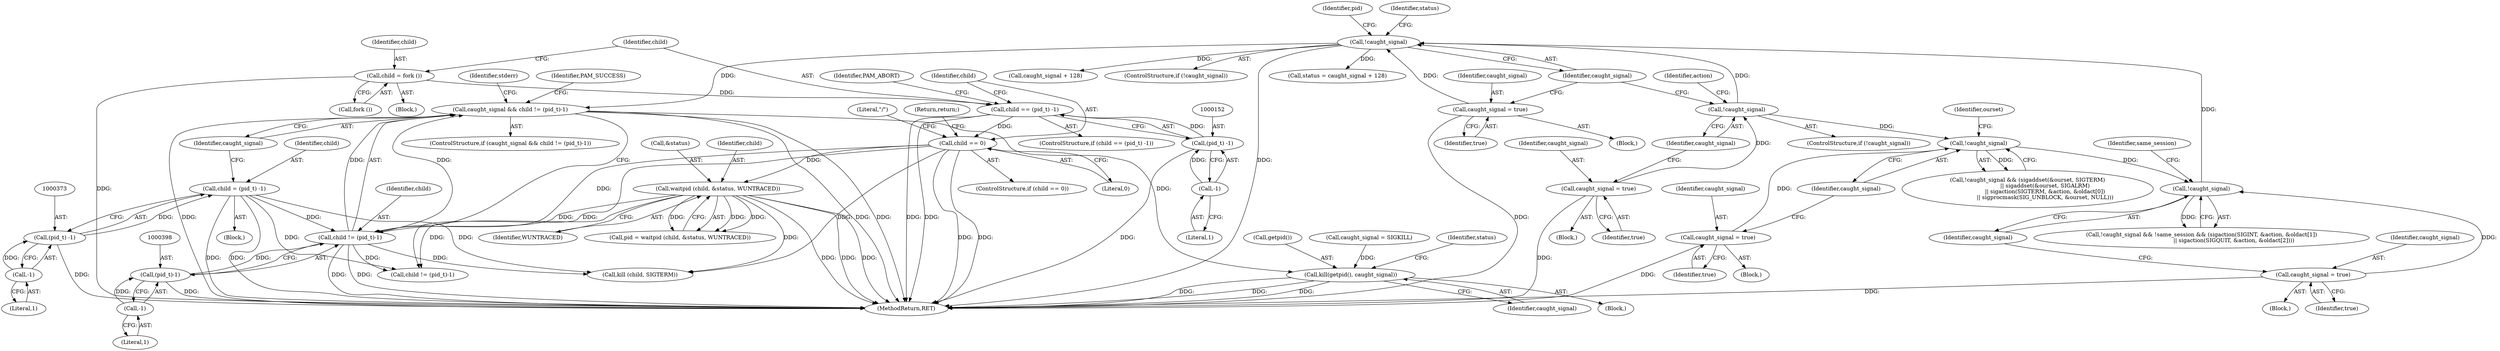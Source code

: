 digraph "0_util-linux_dffab154d29a288aa171ff50263ecc8f2e14a891@API" {
"1000393" [label="(Call,caught_signal && child != (pid_t)-1)"];
"1000303" [label="(Call,!caught_signal)"];
"1000193" [label="(Call,!caught_signal)"];
"1000189" [label="(Call,caught_signal = true)"];
"1000273" [label="(Call,!caught_signal)"];
"1000238" [label="(Call,!caught_signal)"];
"1000233" [label="(Call,caught_signal = true)"];
"1000268" [label="(Call,caught_signal = true)"];
"1000299" [label="(Call,caught_signal = true)"];
"1000395" [label="(Call,child != (pid_t)-1)"];
"1000163" [label="(Call,child == 0)"];
"1000149" [label="(Call,child == (pid_t) -1)"];
"1000145" [label="(Call,child = fork ())"];
"1000151" [label="(Call,(pid_t) -1)"];
"1000153" [label="(Call,-1)"];
"1000311" [label="(Call,waitpid (child, &status, WUNTRACED))"];
"1000370" [label="(Call,child = (pid_t) -1)"];
"1000372" [label="(Call,(pid_t) -1)"];
"1000374" [label="(Call,-1)"];
"1000397" [label="(Call,(pid_t)-1)"];
"1000399" [label="(Call,-1)"];
"1000466" [label="(Call,kill(getpid(), caught_signal))"];
"1000396" [label="(Identifier,child)"];
"1000381" [label="(Call,caught_signal + 128)"];
"1000272" [label="(Call,!caught_signal && !same_session && (sigaction(SIGINT, &action, &oldact[1])\n                                     || sigaction(SIGQUIT, &action, &oldact[2])))"];
"1000468" [label="(Identifier,caught_signal)"];
"1000153" [label="(Call,-1)"];
"1000235" [label="(Identifier,true)"];
"1000462" [label="(Call,caught_signal = SIGKILL)"];
"1000300" [label="(Identifier,caught_signal)"];
"1000150" [label="(Identifier,child)"];
"1000192" [label="(ControlStructure,if (!caught_signal))"];
"1000239" [label="(Identifier,caught_signal)"];
"1000370" [label="(Call,child = (pid_t) -1)"];
"1000471" [label="(MethodReturn,RET)"];
"1000394" [label="(Identifier,caught_signal)"];
"1000413" [label="(Block,)"];
"1000145" [label="(Call,child = fork ())"];
"1000342" [label="(Block,)"];
"1000193" [label="(Call,!caught_signal)"];
"1000189" [label="(Call,caught_signal = true)"];
"1000393" [label="(Call,caught_signal && child != (pid_t)-1)"];
"1000392" [label="(ControlStructure,if (caught_signal && child != (pid_t)-1))"];
"1000277" [label="(Identifier,same_session)"];
"1000166" [label="(Return,return;)"];
"1000302" [label="(ControlStructure,if (!caught_signal))"];
"1000194" [label="(Identifier,caught_signal)"];
"1000400" [label="(Literal,1)"];
"1000162" [label="(ControlStructure,if (child == 0))"];
"1000163" [label="(Call,child == 0)"];
"1000375" [label="(Literal,1)"];
"1000312" [label="(Identifier,child)"];
"1000233" [label="(Call,caught_signal = true)"];
"1000147" [label="(Call,fork ())"];
"1000185" [label="(Block,)"];
"1000415" [label="(Call,child != (pid_t)-1)"];
"1000229" [label="(Block,)"];
"1000274" [label="(Identifier,caught_signal)"];
"1000470" [label="(Identifier,status)"];
"1000238" [label="(Call,!caught_signal)"];
"1000199" [label="(Identifier,action)"];
"1000303" [label="(Call,!caught_signal)"];
"1000234" [label="(Identifier,caught_signal)"];
"1000269" [label="(Identifier,caught_signal)"];
"1000191" [label="(Identifier,true)"];
"1000295" [label="(Block,)"];
"1000154" [label="(Literal,1)"];
"1000237" [label="(Call,!caught_signal && (sigaddset(&ourset, SIGTERM)\n                    || sigaddset(&ourset, SIGALRM)\n                    || sigaction(SIGTERM, &action, &oldact[0])\n                    || sigprocmask(SIG_UNBLOCK, &ourset, NULL)))"];
"1000268" [label="(Call,caught_signal = true)"];
"1000315" [label="(Identifier,WUNTRACED)"];
"1000466" [label="(Call,kill(getpid(), caught_signal))"];
"1000170" [label="(Literal,\"/\")"];
"1000395" [label="(Call,child != (pid_t)-1)"];
"1000374" [label="(Call,-1)"];
"1000270" [label="(Identifier,true)"];
"1000151" [label="(Call,(pid_t) -1)"];
"1000164" [label="(Identifier,child)"];
"1000311" [label="(Call,waitpid (child, &status, WUNTRACED))"];
"1000397" [label="(Call,(pid_t)-1)"];
"1000310" [label="(Identifier,pid)"];
"1000165" [label="(Literal,0)"];
"1000309" [label="(Call,pid = waitpid (child, &status, WUNTRACED))"];
"1000149" [label="(Call,child == (pid_t) -1)"];
"1000371" [label="(Identifier,child)"];
"1000304" [label="(Identifier,caught_signal)"];
"1000148" [label="(ControlStructure,if (child == (pid_t) -1))"];
"1000390" [label="(Identifier,status)"];
"1000403" [label="(Identifier,stderr)"];
"1000146" [label="(Identifier,child)"];
"1000243" [label="(Identifier,ourset)"];
"1000299" [label="(Call,caught_signal = true)"];
"1000109" [label="(Block,)"];
"1000190" [label="(Identifier,caught_signal)"];
"1000399" [label="(Call,-1)"];
"1000372" [label="(Call,(pid_t) -1)"];
"1000157" [label="(Identifier,PAM_ABORT)"];
"1000273" [label="(Call,!caught_signal)"];
"1000301" [label="(Identifier,true)"];
"1000467" [label="(Call,getpid())"];
"1000406" [label="(Call,kill (child, SIGTERM))"];
"1000313" [label="(Call,&status)"];
"1000410" [label="(Identifier,PAM_SUCCESS)"];
"1000264" [label="(Block,)"];
"1000379" [label="(Call,status = caught_signal + 128)"];
"1000393" -> "1000392"  [label="AST: "];
"1000393" -> "1000394"  [label="CFG: "];
"1000393" -> "1000395"  [label="CFG: "];
"1000394" -> "1000393"  [label="AST: "];
"1000395" -> "1000393"  [label="AST: "];
"1000403" -> "1000393"  [label="CFG: "];
"1000410" -> "1000393"  [label="CFG: "];
"1000393" -> "1000471"  [label="DDG: "];
"1000393" -> "1000471"  [label="DDG: "];
"1000393" -> "1000471"  [label="DDG: "];
"1000303" -> "1000393"  [label="DDG: "];
"1000395" -> "1000393"  [label="DDG: "];
"1000395" -> "1000393"  [label="DDG: "];
"1000393" -> "1000466"  [label="DDG: "];
"1000303" -> "1000302"  [label="AST: "];
"1000303" -> "1000304"  [label="CFG: "];
"1000304" -> "1000303"  [label="AST: "];
"1000310" -> "1000303"  [label="CFG: "];
"1000390" -> "1000303"  [label="CFG: "];
"1000303" -> "1000471"  [label="DDG: "];
"1000193" -> "1000303"  [label="DDG: "];
"1000273" -> "1000303"  [label="DDG: "];
"1000299" -> "1000303"  [label="DDG: "];
"1000303" -> "1000379"  [label="DDG: "];
"1000303" -> "1000381"  [label="DDG: "];
"1000193" -> "1000192"  [label="AST: "];
"1000193" -> "1000194"  [label="CFG: "];
"1000194" -> "1000193"  [label="AST: "];
"1000199" -> "1000193"  [label="CFG: "];
"1000304" -> "1000193"  [label="CFG: "];
"1000189" -> "1000193"  [label="DDG: "];
"1000193" -> "1000238"  [label="DDG: "];
"1000189" -> "1000185"  [label="AST: "];
"1000189" -> "1000191"  [label="CFG: "];
"1000190" -> "1000189"  [label="AST: "];
"1000191" -> "1000189"  [label="AST: "];
"1000194" -> "1000189"  [label="CFG: "];
"1000189" -> "1000471"  [label="DDG: "];
"1000273" -> "1000272"  [label="AST: "];
"1000273" -> "1000274"  [label="CFG: "];
"1000274" -> "1000273"  [label="AST: "];
"1000277" -> "1000273"  [label="CFG: "];
"1000272" -> "1000273"  [label="CFG: "];
"1000273" -> "1000272"  [label="DDG: "];
"1000238" -> "1000273"  [label="DDG: "];
"1000268" -> "1000273"  [label="DDG: "];
"1000238" -> "1000237"  [label="AST: "];
"1000238" -> "1000239"  [label="CFG: "];
"1000239" -> "1000238"  [label="AST: "];
"1000243" -> "1000238"  [label="CFG: "];
"1000237" -> "1000238"  [label="CFG: "];
"1000238" -> "1000237"  [label="DDG: "];
"1000233" -> "1000238"  [label="DDG: "];
"1000233" -> "1000229"  [label="AST: "];
"1000233" -> "1000235"  [label="CFG: "];
"1000234" -> "1000233"  [label="AST: "];
"1000235" -> "1000233"  [label="AST: "];
"1000239" -> "1000233"  [label="CFG: "];
"1000233" -> "1000471"  [label="DDG: "];
"1000268" -> "1000264"  [label="AST: "];
"1000268" -> "1000270"  [label="CFG: "];
"1000269" -> "1000268"  [label="AST: "];
"1000270" -> "1000268"  [label="AST: "];
"1000274" -> "1000268"  [label="CFG: "];
"1000268" -> "1000471"  [label="DDG: "];
"1000299" -> "1000295"  [label="AST: "];
"1000299" -> "1000301"  [label="CFG: "];
"1000300" -> "1000299"  [label="AST: "];
"1000301" -> "1000299"  [label="AST: "];
"1000304" -> "1000299"  [label="CFG: "];
"1000299" -> "1000471"  [label="DDG: "];
"1000395" -> "1000397"  [label="CFG: "];
"1000396" -> "1000395"  [label="AST: "];
"1000397" -> "1000395"  [label="AST: "];
"1000395" -> "1000471"  [label="DDG: "];
"1000395" -> "1000471"  [label="DDG: "];
"1000163" -> "1000395"  [label="DDG: "];
"1000311" -> "1000395"  [label="DDG: "];
"1000370" -> "1000395"  [label="DDG: "];
"1000397" -> "1000395"  [label="DDG: "];
"1000395" -> "1000406"  [label="DDG: "];
"1000395" -> "1000415"  [label="DDG: "];
"1000163" -> "1000162"  [label="AST: "];
"1000163" -> "1000165"  [label="CFG: "];
"1000164" -> "1000163"  [label="AST: "];
"1000165" -> "1000163"  [label="AST: "];
"1000166" -> "1000163"  [label="CFG: "];
"1000170" -> "1000163"  [label="CFG: "];
"1000163" -> "1000471"  [label="DDG: "];
"1000163" -> "1000471"  [label="DDG: "];
"1000149" -> "1000163"  [label="DDG: "];
"1000163" -> "1000311"  [label="DDG: "];
"1000163" -> "1000406"  [label="DDG: "];
"1000163" -> "1000415"  [label="DDG: "];
"1000149" -> "1000148"  [label="AST: "];
"1000149" -> "1000151"  [label="CFG: "];
"1000150" -> "1000149"  [label="AST: "];
"1000151" -> "1000149"  [label="AST: "];
"1000157" -> "1000149"  [label="CFG: "];
"1000164" -> "1000149"  [label="CFG: "];
"1000149" -> "1000471"  [label="DDG: "];
"1000149" -> "1000471"  [label="DDG: "];
"1000145" -> "1000149"  [label="DDG: "];
"1000151" -> "1000149"  [label="DDG: "];
"1000145" -> "1000109"  [label="AST: "];
"1000145" -> "1000147"  [label="CFG: "];
"1000146" -> "1000145"  [label="AST: "];
"1000147" -> "1000145"  [label="AST: "];
"1000150" -> "1000145"  [label="CFG: "];
"1000145" -> "1000471"  [label="DDG: "];
"1000151" -> "1000153"  [label="CFG: "];
"1000152" -> "1000151"  [label="AST: "];
"1000153" -> "1000151"  [label="AST: "];
"1000151" -> "1000471"  [label="DDG: "];
"1000153" -> "1000151"  [label="DDG: "];
"1000153" -> "1000154"  [label="CFG: "];
"1000154" -> "1000153"  [label="AST: "];
"1000311" -> "1000309"  [label="AST: "];
"1000311" -> "1000315"  [label="CFG: "];
"1000312" -> "1000311"  [label="AST: "];
"1000313" -> "1000311"  [label="AST: "];
"1000315" -> "1000311"  [label="AST: "];
"1000309" -> "1000311"  [label="CFG: "];
"1000311" -> "1000471"  [label="DDG: "];
"1000311" -> "1000471"  [label="DDG: "];
"1000311" -> "1000471"  [label="DDG: "];
"1000311" -> "1000309"  [label="DDG: "];
"1000311" -> "1000309"  [label="DDG: "];
"1000311" -> "1000309"  [label="DDG: "];
"1000311" -> "1000406"  [label="DDG: "];
"1000311" -> "1000415"  [label="DDG: "];
"1000370" -> "1000342"  [label="AST: "];
"1000370" -> "1000372"  [label="CFG: "];
"1000371" -> "1000370"  [label="AST: "];
"1000372" -> "1000370"  [label="AST: "];
"1000394" -> "1000370"  [label="CFG: "];
"1000370" -> "1000471"  [label="DDG: "];
"1000370" -> "1000471"  [label="DDG: "];
"1000372" -> "1000370"  [label="DDG: "];
"1000370" -> "1000406"  [label="DDG: "];
"1000370" -> "1000415"  [label="DDG: "];
"1000372" -> "1000374"  [label="CFG: "];
"1000373" -> "1000372"  [label="AST: "];
"1000374" -> "1000372"  [label="AST: "];
"1000372" -> "1000471"  [label="DDG: "];
"1000374" -> "1000372"  [label="DDG: "];
"1000374" -> "1000375"  [label="CFG: "];
"1000375" -> "1000374"  [label="AST: "];
"1000397" -> "1000399"  [label="CFG: "];
"1000398" -> "1000397"  [label="AST: "];
"1000399" -> "1000397"  [label="AST: "];
"1000397" -> "1000471"  [label="DDG: "];
"1000399" -> "1000397"  [label="DDG: "];
"1000399" -> "1000400"  [label="CFG: "];
"1000400" -> "1000399"  [label="AST: "];
"1000466" -> "1000413"  [label="AST: "];
"1000466" -> "1000468"  [label="CFG: "];
"1000467" -> "1000466"  [label="AST: "];
"1000468" -> "1000466"  [label="AST: "];
"1000470" -> "1000466"  [label="CFG: "];
"1000466" -> "1000471"  [label="DDG: "];
"1000466" -> "1000471"  [label="DDG: "];
"1000466" -> "1000471"  [label="DDG: "];
"1000462" -> "1000466"  [label="DDG: "];
}
